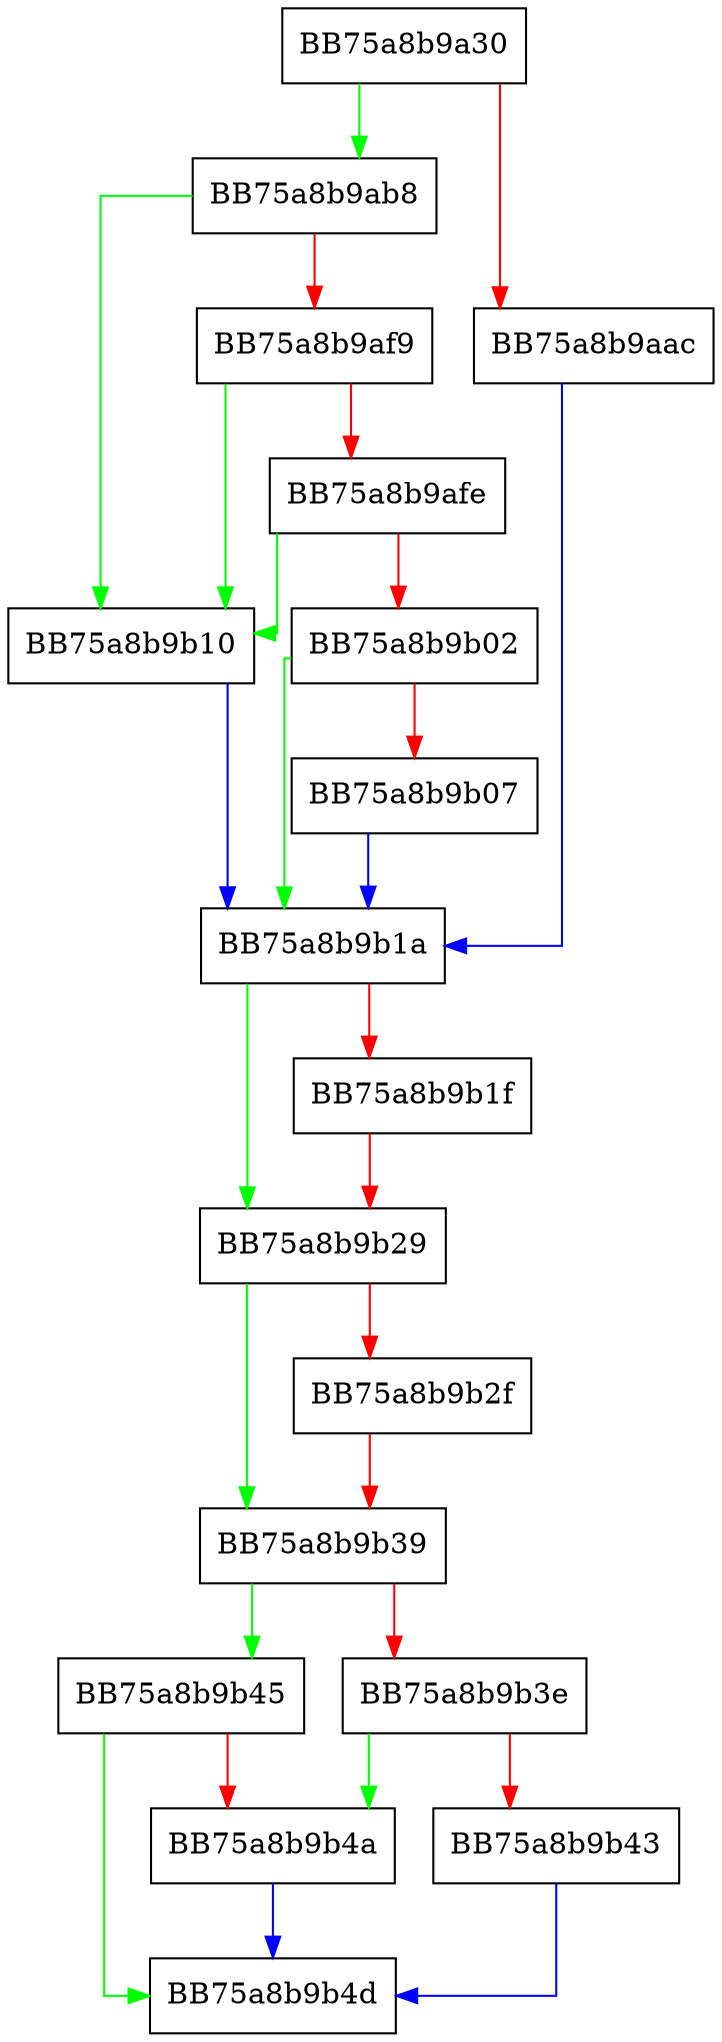 digraph do_get {
  node [shape="box"];
  graph [splines=ortho];
  BB75a8b9a30 -> BB75a8b9ab8 [color="green"];
  BB75a8b9a30 -> BB75a8b9aac [color="red"];
  BB75a8b9aac -> BB75a8b9b1a [color="blue"];
  BB75a8b9ab8 -> BB75a8b9b10 [color="green"];
  BB75a8b9ab8 -> BB75a8b9af9 [color="red"];
  BB75a8b9af9 -> BB75a8b9b10 [color="green"];
  BB75a8b9af9 -> BB75a8b9afe [color="red"];
  BB75a8b9afe -> BB75a8b9b10 [color="green"];
  BB75a8b9afe -> BB75a8b9b02 [color="red"];
  BB75a8b9b02 -> BB75a8b9b1a [color="green"];
  BB75a8b9b02 -> BB75a8b9b07 [color="red"];
  BB75a8b9b07 -> BB75a8b9b1a [color="blue"];
  BB75a8b9b10 -> BB75a8b9b1a [color="blue"];
  BB75a8b9b1a -> BB75a8b9b29 [color="green"];
  BB75a8b9b1a -> BB75a8b9b1f [color="red"];
  BB75a8b9b1f -> BB75a8b9b29 [color="red"];
  BB75a8b9b29 -> BB75a8b9b39 [color="green"];
  BB75a8b9b29 -> BB75a8b9b2f [color="red"];
  BB75a8b9b2f -> BB75a8b9b39 [color="red"];
  BB75a8b9b39 -> BB75a8b9b45 [color="green"];
  BB75a8b9b39 -> BB75a8b9b3e [color="red"];
  BB75a8b9b3e -> BB75a8b9b4a [color="green"];
  BB75a8b9b3e -> BB75a8b9b43 [color="red"];
  BB75a8b9b43 -> BB75a8b9b4d [color="blue"];
  BB75a8b9b45 -> BB75a8b9b4d [color="green"];
  BB75a8b9b45 -> BB75a8b9b4a [color="red"];
  BB75a8b9b4a -> BB75a8b9b4d [color="blue"];
}